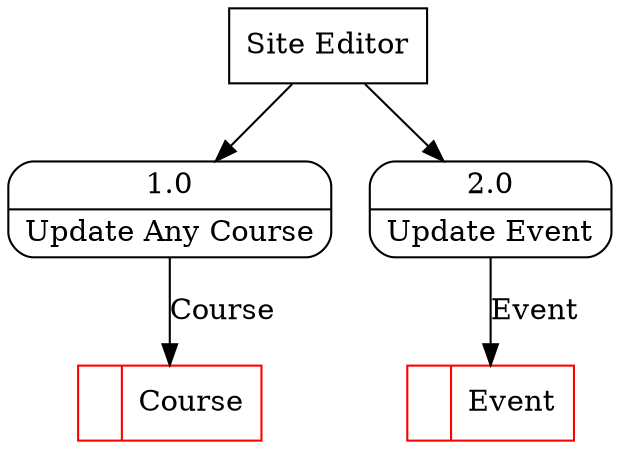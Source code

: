 digraph dfd2{ 
node[shape=record]
200 [label="<f0>  |<f1> Course " color=red];
201 [label="<f0>  |<f1> Event " color=red];
202 [label="Site Editor" shape=box];
203 [label="{<f0> 1.0|<f1> Update Any Course }" shape=Mrecord];
204 [label="{<f0> 2.0|<f1> Update Event }" shape=Mrecord];
202 -> 203
202 -> 204
203 -> 200 [label="Course"]
204 -> 201 [label="Event"]
}